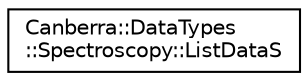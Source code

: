 digraph "Graphical Class Hierarchy"
{
  edge [fontname="Helvetica",fontsize="10",labelfontname="Helvetica",labelfontsize="10"];
  node [fontname="Helvetica",fontsize="10",shape=record];
  rankdir="LR";
  Node0 [label="Canberra::DataTypes\l::Spectroscopy::ListDataS",height=0.2,width=0.4,color="black", fillcolor="white", style="filled",URL="$db/d25/struct_canberra_1_1_data_types_1_1_spectroscopy_1_1_list_data_s.html"];
}
